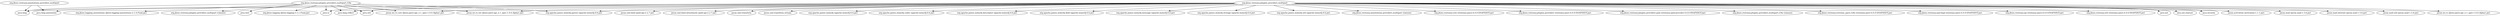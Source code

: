 digraph "classes" {
    // Path: /home/rsearls/j1/Resteasy/providers/multipart/target/classes
   "org.jboss.resteasy.annotations.providers.multipart" -> "java.lang";
   "org.jboss.resteasy.annotations.providers.multipart" -> "java.lang.annotation";
   "org.jboss.resteasy.plugins.providers.multipart"   -> "java.io";
   "org.jboss.resteasy.plugins.providers.multipart"   -> "java.lang";
   "org.jboss.resteasy.plugins.providers.multipart"   -> "java.lang.annotation";
   "org.jboss.resteasy.plugins.providers.multipart"   -> "java.lang.reflect";
   "org.jboss.resteasy.plugins.providers.multipart"   -> "java.net";
   "org.jboss.resteasy.plugins.providers.multipart"   -> "java.nio.charset";
   "org.jboss.resteasy.plugins.providers.multipart"   -> "java.security";
   "org.jboss.resteasy.plugins.providers.multipart"   -> "java.util";
   "org.jboss.resteasy.plugins.providers.multipart"   -> "javax.activation (activation-1.1.1.jar)";
   "org.jboss.resteasy.plugins.providers.multipart"   -> "javax.mail (javax.mail-1.5.6.jar)";
   "org.jboss.resteasy.plugins.providers.multipart"   -> "javax.mail.internet (javax.mail-1.5.6.jar)";
   "org.jboss.resteasy.plugins.providers.multipart"   -> "javax.mail.util (javax.mail-1.5.6.jar)";
   "org.jboss.resteasy.plugins.providers.multipart"   -> "javax.ws.rs (jboss-jaxrs-api_2.1_spec-1.0.0.Alpha1.jar)";
   "org.jboss.resteasy.plugins.providers.multipart"   -> "javax.ws.rs.core (jboss-jaxrs-api_2.1_spec-1.0.0.Alpha1.jar)";
   "org.jboss.resteasy.plugins.providers.multipart"   -> "javax.ws.rs.ext (jboss-jaxrs-api_2.1_spec-1.0.0.Alpha1.jar)";
   "org.jboss.resteasy.plugins.providers.multipart"   -> "javax.xml.bind (jaxb-api-2.2.7.jar)";
   "org.jboss.resteasy.plugins.providers.multipart"   -> "javax.xml.bind.attachment (jaxb-api-2.2.7.jar)";
   "org.jboss.resteasy.plugins.providers.multipart"   -> "javax.xml.transform";
   "org.jboss.resteasy.plugins.providers.multipart"   -> "javax.xml.transform.stream";
   "org.jboss.resteasy.plugins.providers.multipart"   -> "org.apache.james.mime4j (apache-mime4j-0.6.jar)";
   "org.jboss.resteasy.plugins.providers.multipart"   -> "org.apache.james.mime4j.codec (apache-mime4j-0.6.jar)";
   "org.jboss.resteasy.plugins.providers.multipart"   -> "org.apache.james.mime4j.descriptor (apache-mime4j-0.6.jar)";
   "org.jboss.resteasy.plugins.providers.multipart"   -> "org.apache.james.mime4j.field (apache-mime4j-0.6.jar)";
   "org.jboss.resteasy.plugins.providers.multipart"   -> "org.apache.james.mime4j.message (apache-mime4j-0.6.jar)";
   "org.jboss.resteasy.plugins.providers.multipart"   -> "org.apache.james.mime4j.parser (apache-mime4j-0.6.jar)";
   "org.jboss.resteasy.plugins.providers.multipart"   -> "org.apache.james.mime4j.storage (apache-mime4j-0.6.jar)";
   "org.jboss.resteasy.plugins.providers.multipart"   -> "org.apache.james.mime4j.util (apache-mime4j-0.6.jar)";
   "org.jboss.resteasy.plugins.providers.multipart"   -> "org.jboss.resteasy.annotations.providers.multipart (classes)";
   "org.jboss.resteasy.plugins.providers.multipart"   -> "org.jboss.resteasy.core (resteasy-jaxrs-4.0.0-SNAPSHOT.jar)";
   "org.jboss.resteasy.plugins.providers.multipart"   -> "org.jboss.resteasy.plugins.providers (resteasy-jaxrs-4.0.0-SNAPSHOT.jar)";
   "org.jboss.resteasy.plugins.providers.multipart"   -> "org.jboss.resteasy.plugins.providers.jaxb (resteasy-jaxb-provider-4.0.0-SNAPSHOT.jar)";
   "org.jboss.resteasy.plugins.providers.multipart"   -> "org.jboss.resteasy.plugins.providers.multipart.i18n (classes)";
   "org.jboss.resteasy.plugins.providers.multipart"   -> "org.jboss.resteasy.resteasy_jaxrs.i18n (resteasy-jaxrs-4.0.0-SNAPSHOT.jar)";
   "org.jboss.resteasy.plugins.providers.multipart"   -> "org.jboss.resteasy.specimpl (resteasy-jaxrs-4.0.0-SNAPSHOT.jar)";
   "org.jboss.resteasy.plugins.providers.multipart"   -> "org.jboss.resteasy.spi (resteasy-jaxrs-4.0.0-SNAPSHOT.jar)";
   "org.jboss.resteasy.plugins.providers.multipart"   -> "org.jboss.resteasy.util (resteasy-jaxrs-4.0.0-SNAPSHOT.jar)";
   "org.jboss.resteasy.plugins.providers.multipart.i18n" -> "java.io";
   "org.jboss.resteasy.plugins.providers.multipart.i18n" -> "java.lang";
   "org.jboss.resteasy.plugins.providers.multipart.i18n" -> "java.lang.reflect";
   "org.jboss.resteasy.plugins.providers.multipart.i18n" -> "java.text";
   "org.jboss.resteasy.plugins.providers.multipart.i18n" -> "java.util";
   "org.jboss.resteasy.plugins.providers.multipart.i18n" -> "javax.ws.rs.core (jboss-jaxrs-api_2.1_spec-1.0.0.Alpha1.jar)";
   "org.jboss.resteasy.plugins.providers.multipart.i18n" -> "javax.ws.rs.ext (jboss-jaxrs-api_2.1_spec-1.0.0.Alpha1.jar)";
   "org.jboss.resteasy.plugins.providers.multipart.i18n" -> "org.apache.james.mime4j.parser (apache-mime4j-0.6.jar)";
   "org.jboss.resteasy.plugins.providers.multipart.i18n" -> "org.jboss.logging (jboss-logging-3.3.1.Final.jar)";
   "org.jboss.resteasy.plugins.providers.multipart.i18n" -> "org.jboss.logging.annotations (jboss-logging-annotations-2.1.0.Final.jar)";
   "org.jboss.resteasy.plugins.providers.multipart.i18n" -> "org.jboss.resteasy.plugins.providers.multipart (classes)";
}
